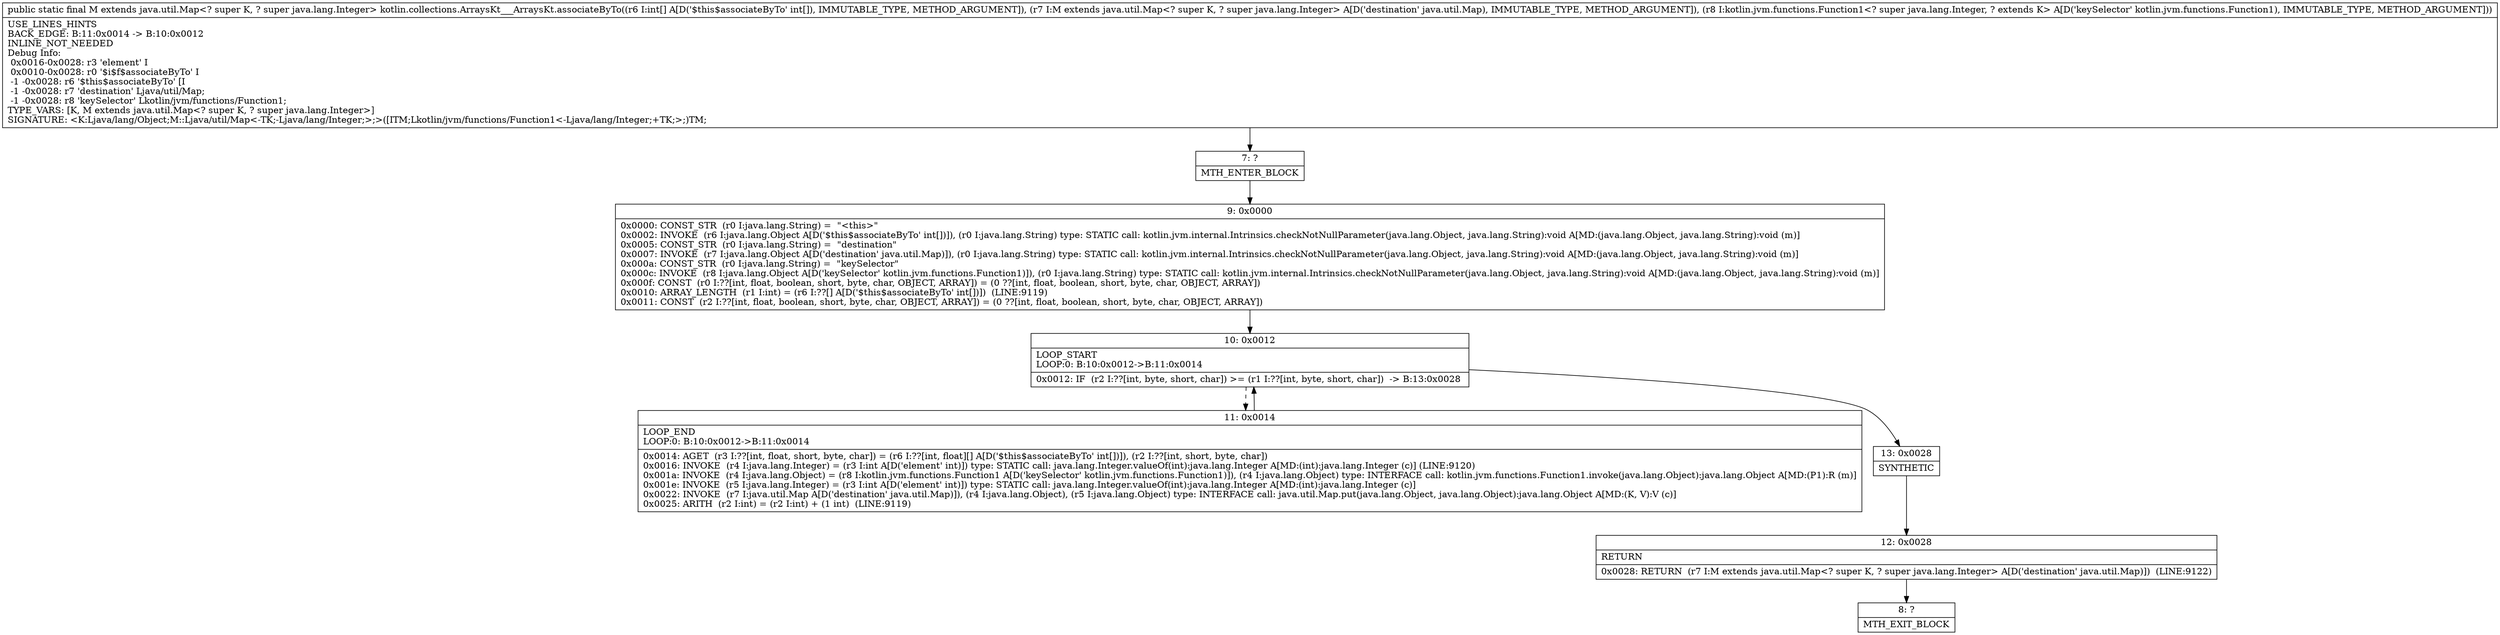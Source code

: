digraph "CFG forkotlin.collections.ArraysKt___ArraysKt.associateByTo([ILjava\/util\/Map;Lkotlin\/jvm\/functions\/Function1;)Ljava\/util\/Map;" {
Node_7 [shape=record,label="{7\:\ ?|MTH_ENTER_BLOCK\l}"];
Node_9 [shape=record,label="{9\:\ 0x0000|0x0000: CONST_STR  (r0 I:java.lang.String) =  \"\<this\>\" \l0x0002: INVOKE  (r6 I:java.lang.Object A[D('$this$associateByTo' int[])]), (r0 I:java.lang.String) type: STATIC call: kotlin.jvm.internal.Intrinsics.checkNotNullParameter(java.lang.Object, java.lang.String):void A[MD:(java.lang.Object, java.lang.String):void (m)]\l0x0005: CONST_STR  (r0 I:java.lang.String) =  \"destination\" \l0x0007: INVOKE  (r7 I:java.lang.Object A[D('destination' java.util.Map)]), (r0 I:java.lang.String) type: STATIC call: kotlin.jvm.internal.Intrinsics.checkNotNullParameter(java.lang.Object, java.lang.String):void A[MD:(java.lang.Object, java.lang.String):void (m)]\l0x000a: CONST_STR  (r0 I:java.lang.String) =  \"keySelector\" \l0x000c: INVOKE  (r8 I:java.lang.Object A[D('keySelector' kotlin.jvm.functions.Function1)]), (r0 I:java.lang.String) type: STATIC call: kotlin.jvm.internal.Intrinsics.checkNotNullParameter(java.lang.Object, java.lang.String):void A[MD:(java.lang.Object, java.lang.String):void (m)]\l0x000f: CONST  (r0 I:??[int, float, boolean, short, byte, char, OBJECT, ARRAY]) = (0 ??[int, float, boolean, short, byte, char, OBJECT, ARRAY]) \l0x0010: ARRAY_LENGTH  (r1 I:int) = (r6 I:??[] A[D('$this$associateByTo' int[])])  (LINE:9119)\l0x0011: CONST  (r2 I:??[int, float, boolean, short, byte, char, OBJECT, ARRAY]) = (0 ??[int, float, boolean, short, byte, char, OBJECT, ARRAY]) \l}"];
Node_10 [shape=record,label="{10\:\ 0x0012|LOOP_START\lLOOP:0: B:10:0x0012\-\>B:11:0x0014\l|0x0012: IF  (r2 I:??[int, byte, short, char]) \>= (r1 I:??[int, byte, short, char])  \-\> B:13:0x0028 \l}"];
Node_11 [shape=record,label="{11\:\ 0x0014|LOOP_END\lLOOP:0: B:10:0x0012\-\>B:11:0x0014\l|0x0014: AGET  (r3 I:??[int, float, short, byte, char]) = (r6 I:??[int, float][] A[D('$this$associateByTo' int[])]), (r2 I:??[int, short, byte, char]) \l0x0016: INVOKE  (r4 I:java.lang.Integer) = (r3 I:int A[D('element' int)]) type: STATIC call: java.lang.Integer.valueOf(int):java.lang.Integer A[MD:(int):java.lang.Integer (c)] (LINE:9120)\l0x001a: INVOKE  (r4 I:java.lang.Object) = (r8 I:kotlin.jvm.functions.Function1 A[D('keySelector' kotlin.jvm.functions.Function1)]), (r4 I:java.lang.Object) type: INTERFACE call: kotlin.jvm.functions.Function1.invoke(java.lang.Object):java.lang.Object A[MD:(P1):R (m)]\l0x001e: INVOKE  (r5 I:java.lang.Integer) = (r3 I:int A[D('element' int)]) type: STATIC call: java.lang.Integer.valueOf(int):java.lang.Integer A[MD:(int):java.lang.Integer (c)]\l0x0022: INVOKE  (r7 I:java.util.Map A[D('destination' java.util.Map)]), (r4 I:java.lang.Object), (r5 I:java.lang.Object) type: INTERFACE call: java.util.Map.put(java.lang.Object, java.lang.Object):java.lang.Object A[MD:(K, V):V (c)]\l0x0025: ARITH  (r2 I:int) = (r2 I:int) + (1 int)  (LINE:9119)\l}"];
Node_13 [shape=record,label="{13\:\ 0x0028|SYNTHETIC\l}"];
Node_12 [shape=record,label="{12\:\ 0x0028|RETURN\l|0x0028: RETURN  (r7 I:M extends java.util.Map\<? super K, ? super java.lang.Integer\> A[D('destination' java.util.Map)])  (LINE:9122)\l}"];
Node_8 [shape=record,label="{8\:\ ?|MTH_EXIT_BLOCK\l}"];
MethodNode[shape=record,label="{public static final M extends java.util.Map\<? super K, ? super java.lang.Integer\> kotlin.collections.ArraysKt___ArraysKt.associateByTo((r6 I:int[] A[D('$this$associateByTo' int[]), IMMUTABLE_TYPE, METHOD_ARGUMENT]), (r7 I:M extends java.util.Map\<? super K, ? super java.lang.Integer\> A[D('destination' java.util.Map), IMMUTABLE_TYPE, METHOD_ARGUMENT]), (r8 I:kotlin.jvm.functions.Function1\<? super java.lang.Integer, ? extends K\> A[D('keySelector' kotlin.jvm.functions.Function1), IMMUTABLE_TYPE, METHOD_ARGUMENT]))  | USE_LINES_HINTS\lBACK_EDGE: B:11:0x0014 \-\> B:10:0x0012\lINLINE_NOT_NEEDED\lDebug Info:\l  0x0016\-0x0028: r3 'element' I\l  0x0010\-0x0028: r0 '$i$f$associateByTo' I\l  \-1 \-0x0028: r6 '$this$associateByTo' [I\l  \-1 \-0x0028: r7 'destination' Ljava\/util\/Map;\l  \-1 \-0x0028: r8 'keySelector' Lkotlin\/jvm\/functions\/Function1;\lTYPE_VARS: [K, M extends java.util.Map\<? super K, ? super java.lang.Integer\>]\lSIGNATURE: \<K:Ljava\/lang\/Object;M::Ljava\/util\/Map\<\-TK;\-Ljava\/lang\/Integer;\>;\>([ITM;Lkotlin\/jvm\/functions\/Function1\<\-Ljava\/lang\/Integer;+TK;\>;)TM;\l}"];
MethodNode -> Node_7;Node_7 -> Node_9;
Node_9 -> Node_10;
Node_10 -> Node_11[style=dashed];
Node_10 -> Node_13;
Node_11 -> Node_10;
Node_13 -> Node_12;
Node_12 -> Node_8;
}

